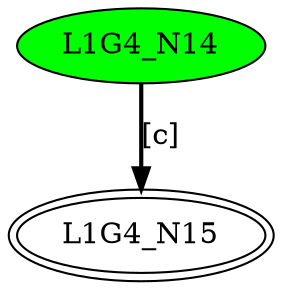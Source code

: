 digraph G4{
"L1G4_N14" [style=filled,fillcolor=green];
"L1G4_N15" [peripheries=2];
"L1G4_N14"->"L1G4_N15" [style = bold, label = "[c]"];
}

